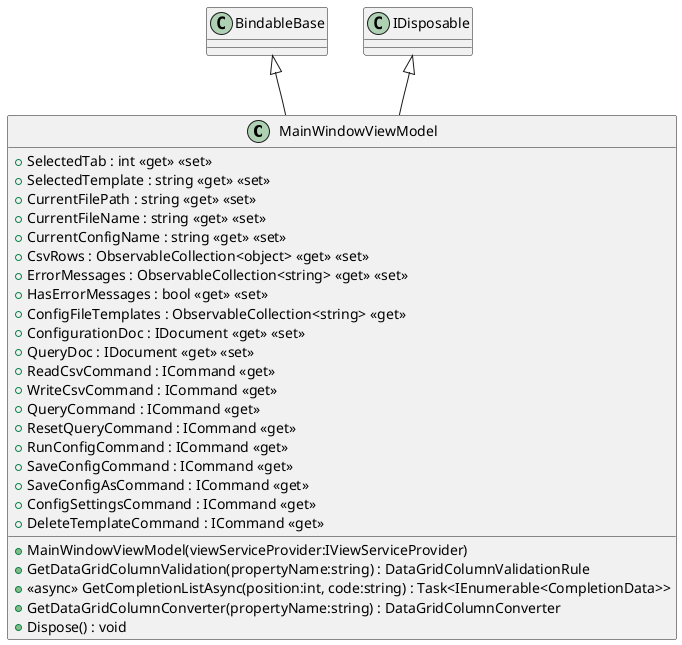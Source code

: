 @startuml
class MainWindowViewModel {
    + SelectedTab : int <<get>> <<set>>
    + SelectedTemplate : string <<get>> <<set>>
    + CurrentFilePath : string <<get>> <<set>>
    + CurrentFileName : string <<get>> <<set>>
    + CurrentConfigName : string <<get>> <<set>>
    + CsvRows : ObservableCollection<object> <<get>> <<set>>
    + ErrorMessages : ObservableCollection<string> <<get>> <<set>>
    + HasErrorMessages : bool <<get>> <<set>>
    + ConfigFileTemplates : ObservableCollection<string> <<get>>
    + ConfigurationDoc : IDocument <<get>> <<set>>
    + QueryDoc : IDocument <<get>> <<set>>
    + ReadCsvCommand : ICommand <<get>>
    + WriteCsvCommand : ICommand <<get>>
    + QueryCommand : ICommand <<get>>
    + ResetQueryCommand : ICommand <<get>>
    + RunConfigCommand : ICommand <<get>>
    + SaveConfigCommand : ICommand <<get>>
    + SaveConfigAsCommand : ICommand <<get>>
    + ConfigSettingsCommand : ICommand <<get>>
    + DeleteTemplateCommand : ICommand <<get>>
    + MainWindowViewModel(viewServiceProvider:IViewServiceProvider)
    + GetDataGridColumnValidation(propertyName:string) : DataGridColumnValidationRule
    + <<async>> GetCompletionListAsync(position:int, code:string) : Task<IEnumerable<CompletionData>>
    + GetDataGridColumnConverter(propertyName:string) : DataGridColumnConverter
    + Dispose() : void
}
BindableBase <|-- MainWindowViewModel
IDisposable <|-- MainWindowViewModel
@enduml
